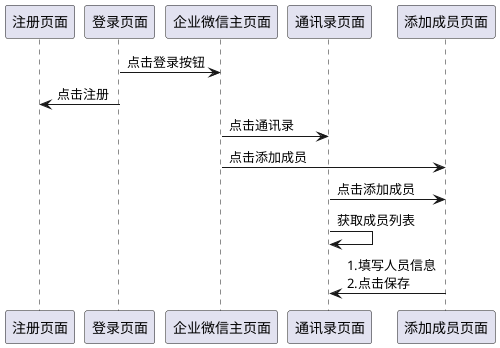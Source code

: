 @startuml

participant 注册页面 as register

participant 登录页面 as login

participant 企业微信主页面 as main

participant 通讯录页面 as contact

participant 添加成员页面 as add_member

login -> main: 点击登录按钮

login -> register: 点击注册

main -> contact: 点击通讯录

main -> add_member: 点击添加成员

contact -> add_member: 点击添加成员

contact -> contact: 获取成员列表

add_member -> contact: 1.填写人员信息 \n2.点击保存


@enduml
